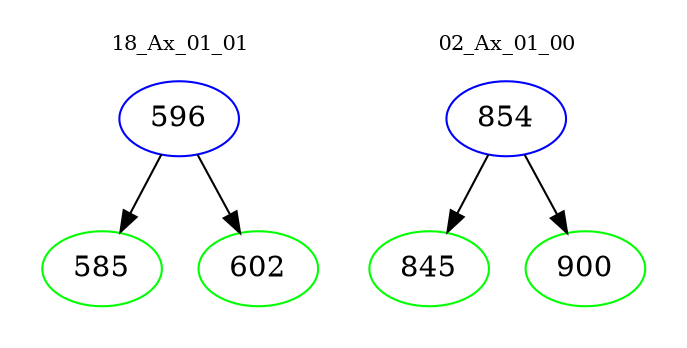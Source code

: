 digraph{
subgraph cluster_0 {
color = white
label = "18_Ax_01_01";
fontsize=10;
T0_596 [label="596", color="blue"]
T0_596 -> T0_585 [color="black"]
T0_585 [label="585", color="green"]
T0_596 -> T0_602 [color="black"]
T0_602 [label="602", color="green"]
}
subgraph cluster_1 {
color = white
label = "02_Ax_01_00";
fontsize=10;
T1_854 [label="854", color="blue"]
T1_854 -> T1_845 [color="black"]
T1_845 [label="845", color="green"]
T1_854 -> T1_900 [color="black"]
T1_900 [label="900", color="green"]
}
}
